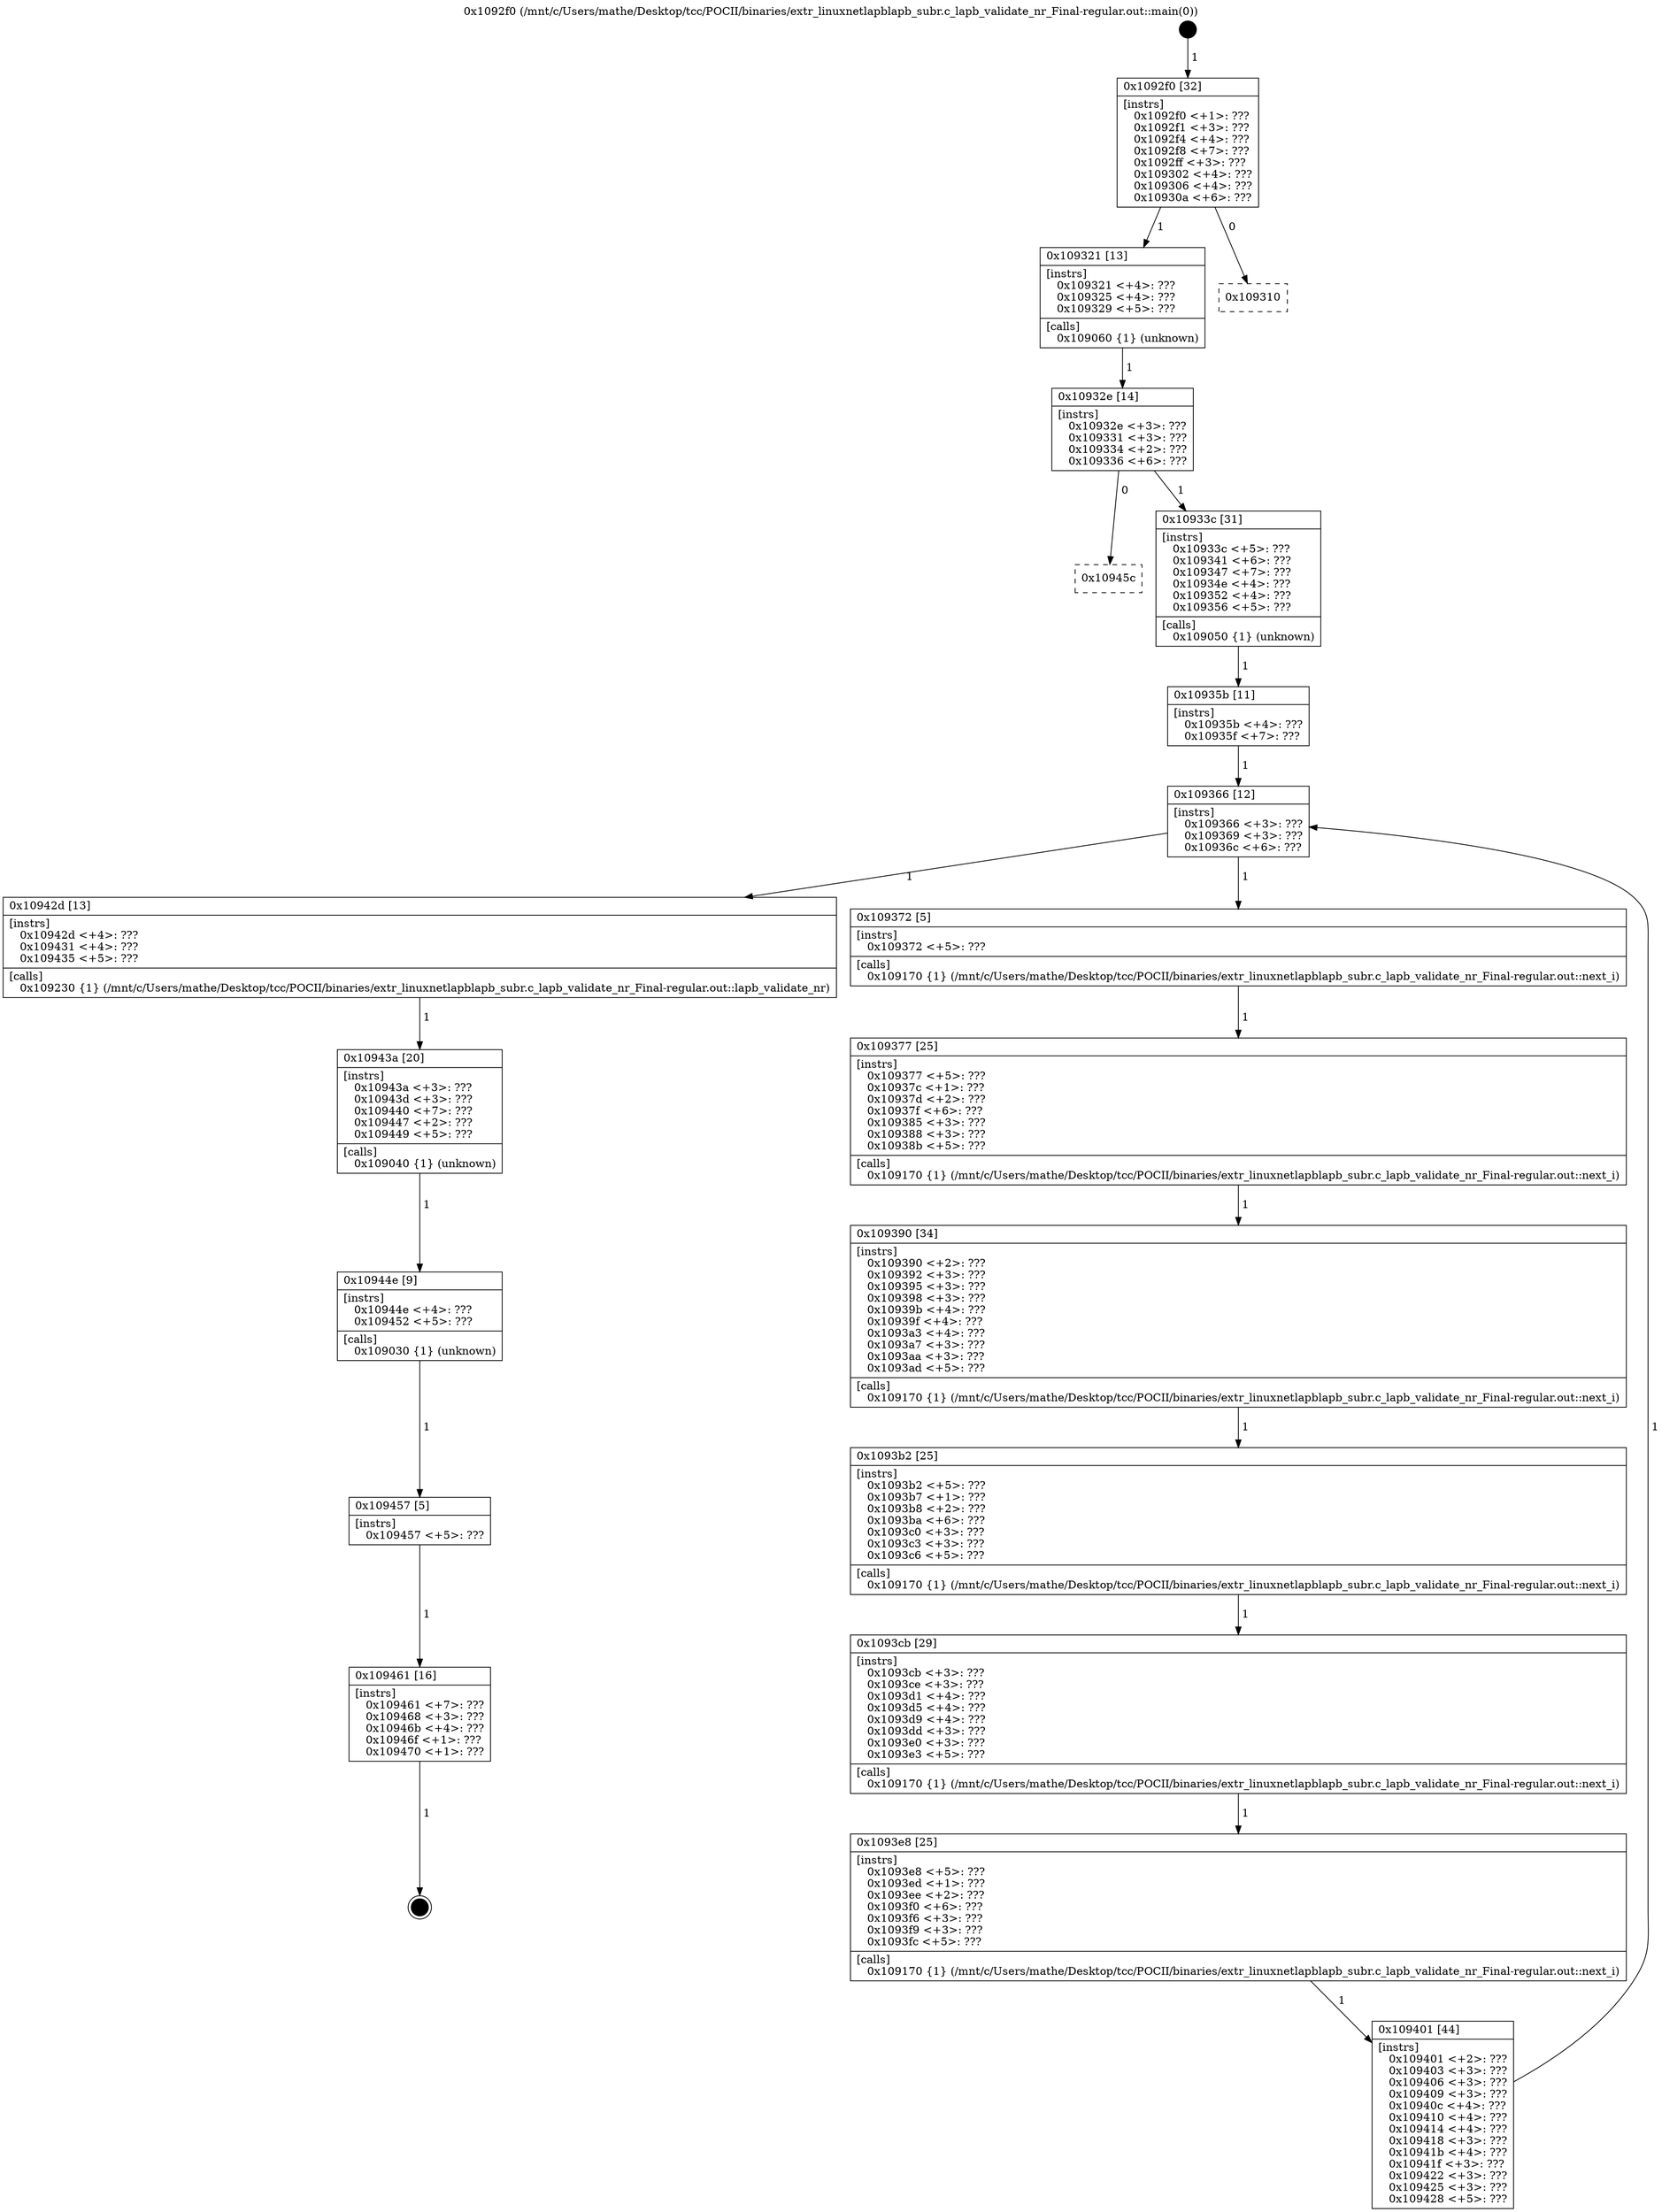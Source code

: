 digraph "0x1092f0" {
  label = "0x1092f0 (/mnt/c/Users/mathe/Desktop/tcc/POCII/binaries/extr_linuxnetlapblapb_subr.c_lapb_validate_nr_Final-regular.out::main(0))"
  labelloc = "t"
  node[shape=record]

  Entry [label="",width=0.3,height=0.3,shape=circle,fillcolor=black,style=filled]
  "0x1092f0" [label="{
     0x1092f0 [32]\l
     | [instrs]\l
     &nbsp;&nbsp;0x1092f0 \<+1\>: ???\l
     &nbsp;&nbsp;0x1092f1 \<+3\>: ???\l
     &nbsp;&nbsp;0x1092f4 \<+4\>: ???\l
     &nbsp;&nbsp;0x1092f8 \<+7\>: ???\l
     &nbsp;&nbsp;0x1092ff \<+3\>: ???\l
     &nbsp;&nbsp;0x109302 \<+4\>: ???\l
     &nbsp;&nbsp;0x109306 \<+4\>: ???\l
     &nbsp;&nbsp;0x10930a \<+6\>: ???\l
  }"]
  "0x109321" [label="{
     0x109321 [13]\l
     | [instrs]\l
     &nbsp;&nbsp;0x109321 \<+4\>: ???\l
     &nbsp;&nbsp;0x109325 \<+4\>: ???\l
     &nbsp;&nbsp;0x109329 \<+5\>: ???\l
     | [calls]\l
     &nbsp;&nbsp;0x109060 \{1\} (unknown)\l
  }"]
  "0x109310" [label="{
     0x109310\l
  }", style=dashed]
  "0x10932e" [label="{
     0x10932e [14]\l
     | [instrs]\l
     &nbsp;&nbsp;0x10932e \<+3\>: ???\l
     &nbsp;&nbsp;0x109331 \<+3\>: ???\l
     &nbsp;&nbsp;0x109334 \<+2\>: ???\l
     &nbsp;&nbsp;0x109336 \<+6\>: ???\l
  }"]
  "0x10945c" [label="{
     0x10945c\l
  }", style=dashed]
  "0x10933c" [label="{
     0x10933c [31]\l
     | [instrs]\l
     &nbsp;&nbsp;0x10933c \<+5\>: ???\l
     &nbsp;&nbsp;0x109341 \<+6\>: ???\l
     &nbsp;&nbsp;0x109347 \<+7\>: ???\l
     &nbsp;&nbsp;0x10934e \<+4\>: ???\l
     &nbsp;&nbsp;0x109352 \<+4\>: ???\l
     &nbsp;&nbsp;0x109356 \<+5\>: ???\l
     | [calls]\l
     &nbsp;&nbsp;0x109050 \{1\} (unknown)\l
  }"]
  Exit [label="",width=0.3,height=0.3,shape=circle,fillcolor=black,style=filled,peripheries=2]
  "0x109366" [label="{
     0x109366 [12]\l
     | [instrs]\l
     &nbsp;&nbsp;0x109366 \<+3\>: ???\l
     &nbsp;&nbsp;0x109369 \<+3\>: ???\l
     &nbsp;&nbsp;0x10936c \<+6\>: ???\l
  }"]
  "0x10942d" [label="{
     0x10942d [13]\l
     | [instrs]\l
     &nbsp;&nbsp;0x10942d \<+4\>: ???\l
     &nbsp;&nbsp;0x109431 \<+4\>: ???\l
     &nbsp;&nbsp;0x109435 \<+5\>: ???\l
     | [calls]\l
     &nbsp;&nbsp;0x109230 \{1\} (/mnt/c/Users/mathe/Desktop/tcc/POCII/binaries/extr_linuxnetlapblapb_subr.c_lapb_validate_nr_Final-regular.out::lapb_validate_nr)\l
  }"]
  "0x109372" [label="{
     0x109372 [5]\l
     | [instrs]\l
     &nbsp;&nbsp;0x109372 \<+5\>: ???\l
     | [calls]\l
     &nbsp;&nbsp;0x109170 \{1\} (/mnt/c/Users/mathe/Desktop/tcc/POCII/binaries/extr_linuxnetlapblapb_subr.c_lapb_validate_nr_Final-regular.out::next_i)\l
  }"]
  "0x109377" [label="{
     0x109377 [25]\l
     | [instrs]\l
     &nbsp;&nbsp;0x109377 \<+5\>: ???\l
     &nbsp;&nbsp;0x10937c \<+1\>: ???\l
     &nbsp;&nbsp;0x10937d \<+2\>: ???\l
     &nbsp;&nbsp;0x10937f \<+6\>: ???\l
     &nbsp;&nbsp;0x109385 \<+3\>: ???\l
     &nbsp;&nbsp;0x109388 \<+3\>: ???\l
     &nbsp;&nbsp;0x10938b \<+5\>: ???\l
     | [calls]\l
     &nbsp;&nbsp;0x109170 \{1\} (/mnt/c/Users/mathe/Desktop/tcc/POCII/binaries/extr_linuxnetlapblapb_subr.c_lapb_validate_nr_Final-regular.out::next_i)\l
  }"]
  "0x109390" [label="{
     0x109390 [34]\l
     | [instrs]\l
     &nbsp;&nbsp;0x109390 \<+2\>: ???\l
     &nbsp;&nbsp;0x109392 \<+3\>: ???\l
     &nbsp;&nbsp;0x109395 \<+3\>: ???\l
     &nbsp;&nbsp;0x109398 \<+3\>: ???\l
     &nbsp;&nbsp;0x10939b \<+4\>: ???\l
     &nbsp;&nbsp;0x10939f \<+4\>: ???\l
     &nbsp;&nbsp;0x1093a3 \<+4\>: ???\l
     &nbsp;&nbsp;0x1093a7 \<+3\>: ???\l
     &nbsp;&nbsp;0x1093aa \<+3\>: ???\l
     &nbsp;&nbsp;0x1093ad \<+5\>: ???\l
     | [calls]\l
     &nbsp;&nbsp;0x109170 \{1\} (/mnt/c/Users/mathe/Desktop/tcc/POCII/binaries/extr_linuxnetlapblapb_subr.c_lapb_validate_nr_Final-regular.out::next_i)\l
  }"]
  "0x1093b2" [label="{
     0x1093b2 [25]\l
     | [instrs]\l
     &nbsp;&nbsp;0x1093b2 \<+5\>: ???\l
     &nbsp;&nbsp;0x1093b7 \<+1\>: ???\l
     &nbsp;&nbsp;0x1093b8 \<+2\>: ???\l
     &nbsp;&nbsp;0x1093ba \<+6\>: ???\l
     &nbsp;&nbsp;0x1093c0 \<+3\>: ???\l
     &nbsp;&nbsp;0x1093c3 \<+3\>: ???\l
     &nbsp;&nbsp;0x1093c6 \<+5\>: ???\l
     | [calls]\l
     &nbsp;&nbsp;0x109170 \{1\} (/mnt/c/Users/mathe/Desktop/tcc/POCII/binaries/extr_linuxnetlapblapb_subr.c_lapb_validate_nr_Final-regular.out::next_i)\l
  }"]
  "0x1093cb" [label="{
     0x1093cb [29]\l
     | [instrs]\l
     &nbsp;&nbsp;0x1093cb \<+3\>: ???\l
     &nbsp;&nbsp;0x1093ce \<+3\>: ???\l
     &nbsp;&nbsp;0x1093d1 \<+4\>: ???\l
     &nbsp;&nbsp;0x1093d5 \<+4\>: ???\l
     &nbsp;&nbsp;0x1093d9 \<+4\>: ???\l
     &nbsp;&nbsp;0x1093dd \<+3\>: ???\l
     &nbsp;&nbsp;0x1093e0 \<+3\>: ???\l
     &nbsp;&nbsp;0x1093e3 \<+5\>: ???\l
     | [calls]\l
     &nbsp;&nbsp;0x109170 \{1\} (/mnt/c/Users/mathe/Desktop/tcc/POCII/binaries/extr_linuxnetlapblapb_subr.c_lapb_validate_nr_Final-regular.out::next_i)\l
  }"]
  "0x1093e8" [label="{
     0x1093e8 [25]\l
     | [instrs]\l
     &nbsp;&nbsp;0x1093e8 \<+5\>: ???\l
     &nbsp;&nbsp;0x1093ed \<+1\>: ???\l
     &nbsp;&nbsp;0x1093ee \<+2\>: ???\l
     &nbsp;&nbsp;0x1093f0 \<+6\>: ???\l
     &nbsp;&nbsp;0x1093f6 \<+3\>: ???\l
     &nbsp;&nbsp;0x1093f9 \<+3\>: ???\l
     &nbsp;&nbsp;0x1093fc \<+5\>: ???\l
     | [calls]\l
     &nbsp;&nbsp;0x109170 \{1\} (/mnt/c/Users/mathe/Desktop/tcc/POCII/binaries/extr_linuxnetlapblapb_subr.c_lapb_validate_nr_Final-regular.out::next_i)\l
  }"]
  "0x109401" [label="{
     0x109401 [44]\l
     | [instrs]\l
     &nbsp;&nbsp;0x109401 \<+2\>: ???\l
     &nbsp;&nbsp;0x109403 \<+3\>: ???\l
     &nbsp;&nbsp;0x109406 \<+3\>: ???\l
     &nbsp;&nbsp;0x109409 \<+3\>: ???\l
     &nbsp;&nbsp;0x10940c \<+4\>: ???\l
     &nbsp;&nbsp;0x109410 \<+4\>: ???\l
     &nbsp;&nbsp;0x109414 \<+4\>: ???\l
     &nbsp;&nbsp;0x109418 \<+3\>: ???\l
     &nbsp;&nbsp;0x10941b \<+4\>: ???\l
     &nbsp;&nbsp;0x10941f \<+3\>: ???\l
     &nbsp;&nbsp;0x109422 \<+3\>: ???\l
     &nbsp;&nbsp;0x109425 \<+3\>: ???\l
     &nbsp;&nbsp;0x109428 \<+5\>: ???\l
  }"]
  "0x10935b" [label="{
     0x10935b [11]\l
     | [instrs]\l
     &nbsp;&nbsp;0x10935b \<+4\>: ???\l
     &nbsp;&nbsp;0x10935f \<+7\>: ???\l
  }"]
  "0x10943a" [label="{
     0x10943a [20]\l
     | [instrs]\l
     &nbsp;&nbsp;0x10943a \<+3\>: ???\l
     &nbsp;&nbsp;0x10943d \<+3\>: ???\l
     &nbsp;&nbsp;0x109440 \<+7\>: ???\l
     &nbsp;&nbsp;0x109447 \<+2\>: ???\l
     &nbsp;&nbsp;0x109449 \<+5\>: ???\l
     | [calls]\l
     &nbsp;&nbsp;0x109040 \{1\} (unknown)\l
  }"]
  "0x10944e" [label="{
     0x10944e [9]\l
     | [instrs]\l
     &nbsp;&nbsp;0x10944e \<+4\>: ???\l
     &nbsp;&nbsp;0x109452 \<+5\>: ???\l
     | [calls]\l
     &nbsp;&nbsp;0x109030 \{1\} (unknown)\l
  }"]
  "0x109457" [label="{
     0x109457 [5]\l
     | [instrs]\l
     &nbsp;&nbsp;0x109457 \<+5\>: ???\l
  }"]
  "0x109461" [label="{
     0x109461 [16]\l
     | [instrs]\l
     &nbsp;&nbsp;0x109461 \<+7\>: ???\l
     &nbsp;&nbsp;0x109468 \<+3\>: ???\l
     &nbsp;&nbsp;0x10946b \<+4\>: ???\l
     &nbsp;&nbsp;0x10946f \<+1\>: ???\l
     &nbsp;&nbsp;0x109470 \<+1\>: ???\l
  }"]
  Entry -> "0x1092f0" [label=" 1"]
  "0x1092f0" -> "0x109321" [label=" 1"]
  "0x1092f0" -> "0x109310" [label=" 0"]
  "0x109321" -> "0x10932e" [label=" 1"]
  "0x10932e" -> "0x10945c" [label=" 0"]
  "0x10932e" -> "0x10933c" [label=" 1"]
  "0x109461" -> Exit [label=" 1"]
  "0x10933c" -> "0x10935b" [label=" 1"]
  "0x109366" -> "0x10942d" [label=" 1"]
  "0x109366" -> "0x109372" [label=" 1"]
  "0x109372" -> "0x109377" [label=" 1"]
  "0x109377" -> "0x109390" [label=" 1"]
  "0x109390" -> "0x1093b2" [label=" 1"]
  "0x1093b2" -> "0x1093cb" [label=" 1"]
  "0x1093cb" -> "0x1093e8" [label=" 1"]
  "0x1093e8" -> "0x109401" [label=" 1"]
  "0x10935b" -> "0x109366" [label=" 1"]
  "0x109401" -> "0x109366" [label=" 1"]
  "0x10942d" -> "0x10943a" [label=" 1"]
  "0x10943a" -> "0x10944e" [label=" 1"]
  "0x10944e" -> "0x109457" [label=" 1"]
  "0x109457" -> "0x109461" [label=" 1"]
}
